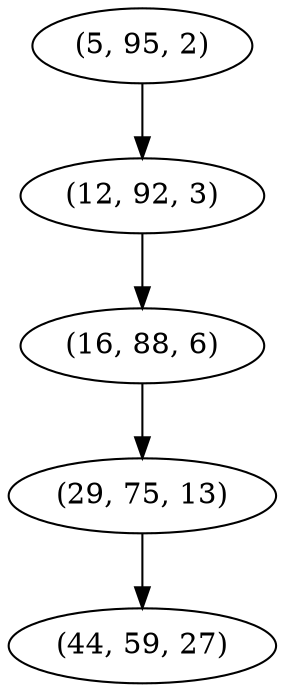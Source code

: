 digraph tree {
    "(5, 95, 2)";
    "(12, 92, 3)";
    "(16, 88, 6)";
    "(29, 75, 13)";
    "(44, 59, 27)";
    "(5, 95, 2)" -> "(12, 92, 3)";
    "(12, 92, 3)" -> "(16, 88, 6)";
    "(16, 88, 6)" -> "(29, 75, 13)";
    "(29, 75, 13)" -> "(44, 59, 27)";
}
